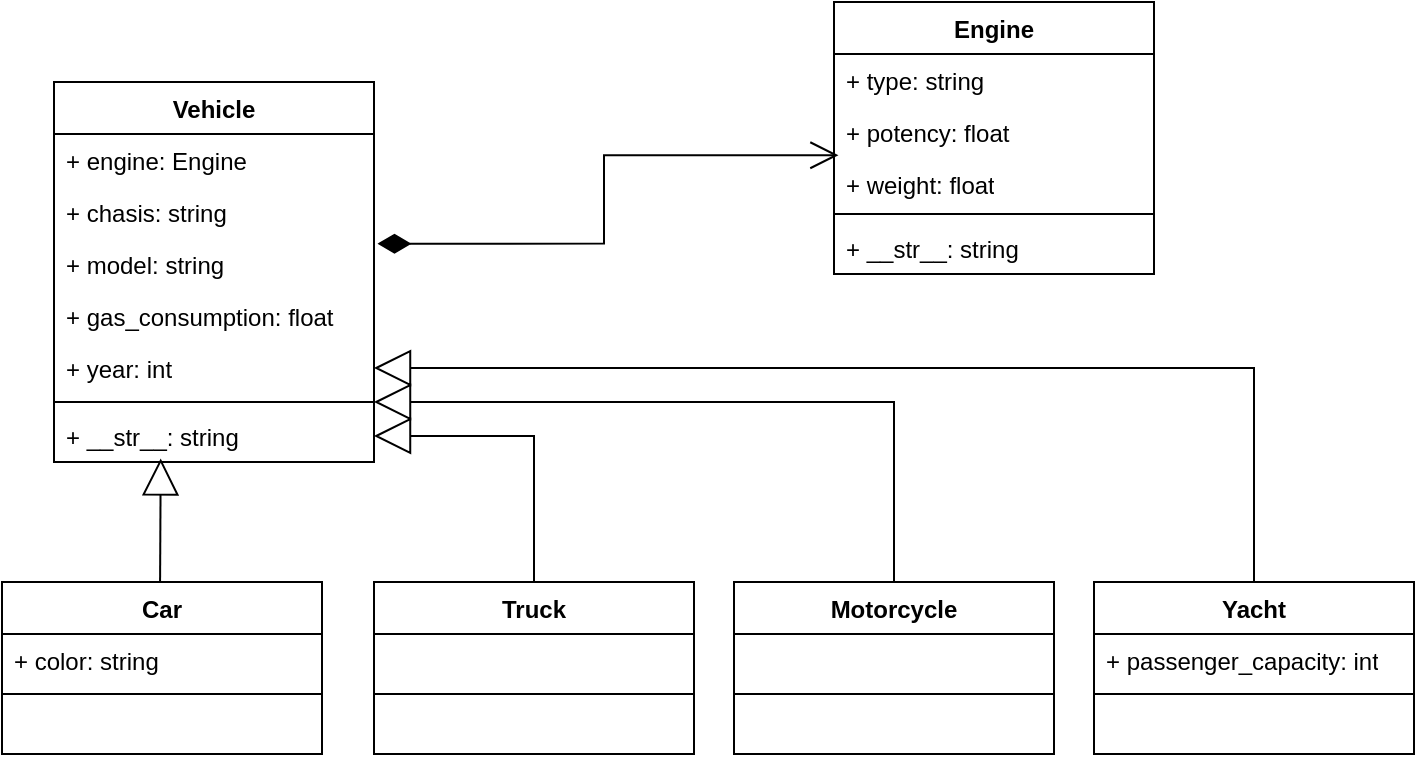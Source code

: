 <mxfile version="24.0.5" type="device">
  <diagram name="Página-1" id="gkjivo3cZMHl6qv3amBQ">
    <mxGraphModel dx="893" dy="496" grid="1" gridSize="10" guides="1" tooltips="1" connect="1" arrows="1" fold="1" page="1" pageScale="1" pageWidth="827" pageHeight="1169" math="0" shadow="0">
      <root>
        <mxCell id="0" />
        <mxCell id="1" parent="0" />
        <mxCell id="MYNZGa0bKSwyFskiWLWn-13" value="Vehicle" style="swimlane;fontStyle=1;align=center;verticalAlign=top;childLayout=stackLayout;horizontal=1;startSize=26;horizontalStack=0;resizeParent=1;resizeParentMax=0;resizeLast=0;collapsible=1;marginBottom=0;whiteSpace=wrap;html=1;" vertex="1" parent="1">
          <mxGeometry x="100" y="100" width="160" height="190" as="geometry" />
        </mxCell>
        <mxCell id="MYNZGa0bKSwyFskiWLWn-14" value="+ engine: Engine&amp;nbsp;" style="text;strokeColor=none;fillColor=none;align=left;verticalAlign=top;spacingLeft=4;spacingRight=4;overflow=hidden;rotatable=0;points=[[0,0.5],[1,0.5]];portConstraint=eastwest;whiteSpace=wrap;html=1;" vertex="1" parent="MYNZGa0bKSwyFskiWLWn-13">
          <mxGeometry y="26" width="160" height="26" as="geometry" />
        </mxCell>
        <mxCell id="MYNZGa0bKSwyFskiWLWn-39" value="+ chasis: string" style="text;strokeColor=none;fillColor=none;align=left;verticalAlign=top;spacingLeft=4;spacingRight=4;overflow=hidden;rotatable=0;points=[[0,0.5],[1,0.5]];portConstraint=eastwest;whiteSpace=wrap;html=1;" vertex="1" parent="MYNZGa0bKSwyFskiWLWn-13">
          <mxGeometry y="52" width="160" height="26" as="geometry" />
        </mxCell>
        <mxCell id="MYNZGa0bKSwyFskiWLWn-40" value="+ model: string" style="text;strokeColor=none;fillColor=none;align=left;verticalAlign=top;spacingLeft=4;spacingRight=4;overflow=hidden;rotatable=0;points=[[0,0.5],[1,0.5]];portConstraint=eastwest;whiteSpace=wrap;html=1;" vertex="1" parent="MYNZGa0bKSwyFskiWLWn-13">
          <mxGeometry y="78" width="160" height="26" as="geometry" />
        </mxCell>
        <mxCell id="MYNZGa0bKSwyFskiWLWn-41" value="+ gas_consumption: float" style="text;strokeColor=none;fillColor=none;align=left;verticalAlign=top;spacingLeft=4;spacingRight=4;overflow=hidden;rotatable=0;points=[[0,0.5],[1,0.5]];portConstraint=eastwest;whiteSpace=wrap;html=1;" vertex="1" parent="MYNZGa0bKSwyFskiWLWn-13">
          <mxGeometry y="104" width="160" height="26" as="geometry" />
        </mxCell>
        <mxCell id="MYNZGa0bKSwyFskiWLWn-42" value="+ year: int" style="text;strokeColor=none;fillColor=none;align=left;verticalAlign=top;spacingLeft=4;spacingRight=4;overflow=hidden;rotatable=0;points=[[0,0.5],[1,0.5]];portConstraint=eastwest;whiteSpace=wrap;html=1;" vertex="1" parent="MYNZGa0bKSwyFskiWLWn-13">
          <mxGeometry y="130" width="160" height="26" as="geometry" />
        </mxCell>
        <mxCell id="MYNZGa0bKSwyFskiWLWn-15" value="" style="line;strokeWidth=1;fillColor=none;align=left;verticalAlign=middle;spacingTop=-1;spacingLeft=3;spacingRight=3;rotatable=0;labelPosition=right;points=[];portConstraint=eastwest;strokeColor=inherit;" vertex="1" parent="MYNZGa0bKSwyFskiWLWn-13">
          <mxGeometry y="156" width="160" height="8" as="geometry" />
        </mxCell>
        <mxCell id="MYNZGa0bKSwyFskiWLWn-16" value="+ __str__: string" style="text;strokeColor=none;fillColor=none;align=left;verticalAlign=top;spacingLeft=4;spacingRight=4;overflow=hidden;rotatable=0;points=[[0,0.5],[1,0.5]];portConstraint=eastwest;whiteSpace=wrap;html=1;" vertex="1" parent="MYNZGa0bKSwyFskiWLWn-13">
          <mxGeometry y="164" width="160" height="26" as="geometry" />
        </mxCell>
        <mxCell id="MYNZGa0bKSwyFskiWLWn-17" value="Car" style="swimlane;fontStyle=1;align=center;verticalAlign=top;childLayout=stackLayout;horizontal=1;startSize=26;horizontalStack=0;resizeParent=1;resizeParentMax=0;resizeLast=0;collapsible=1;marginBottom=0;whiteSpace=wrap;html=1;" vertex="1" parent="1">
          <mxGeometry x="74" y="350" width="160" height="86" as="geometry" />
        </mxCell>
        <mxCell id="MYNZGa0bKSwyFskiWLWn-18" value="+ color: string" style="text;strokeColor=none;fillColor=none;align=left;verticalAlign=top;spacingLeft=4;spacingRight=4;overflow=hidden;rotatable=0;points=[[0,0.5],[1,0.5]];portConstraint=eastwest;whiteSpace=wrap;html=1;" vertex="1" parent="MYNZGa0bKSwyFskiWLWn-17">
          <mxGeometry y="26" width="160" height="26" as="geometry" />
        </mxCell>
        <mxCell id="MYNZGa0bKSwyFskiWLWn-19" value="" style="line;strokeWidth=1;fillColor=none;align=left;verticalAlign=middle;spacingTop=-1;spacingLeft=3;spacingRight=3;rotatable=0;labelPosition=right;points=[];portConstraint=eastwest;strokeColor=inherit;" vertex="1" parent="MYNZGa0bKSwyFskiWLWn-17">
          <mxGeometry y="52" width="160" height="8" as="geometry" />
        </mxCell>
        <mxCell id="MYNZGa0bKSwyFskiWLWn-20" value="&amp;nbsp;&amp;nbsp;" style="text;strokeColor=none;fillColor=none;align=left;verticalAlign=top;spacingLeft=4;spacingRight=4;overflow=hidden;rotatable=0;points=[[0,0.5],[1,0.5]];portConstraint=eastwest;whiteSpace=wrap;html=1;" vertex="1" parent="MYNZGa0bKSwyFskiWLWn-17">
          <mxGeometry y="60" width="160" height="26" as="geometry" />
        </mxCell>
        <mxCell id="MYNZGa0bKSwyFskiWLWn-21" value="Engine" style="swimlane;fontStyle=1;align=center;verticalAlign=top;childLayout=stackLayout;horizontal=1;startSize=26;horizontalStack=0;resizeParent=1;resizeParentMax=0;resizeLast=0;collapsible=1;marginBottom=0;whiteSpace=wrap;html=1;" vertex="1" parent="1">
          <mxGeometry x="490" y="60" width="160" height="136" as="geometry" />
        </mxCell>
        <mxCell id="MYNZGa0bKSwyFskiWLWn-22" value="+ type: string" style="text;strokeColor=none;fillColor=none;align=left;verticalAlign=top;spacingLeft=4;spacingRight=4;overflow=hidden;rotatable=0;points=[[0,0.5],[1,0.5]];portConstraint=eastwest;whiteSpace=wrap;html=1;" vertex="1" parent="MYNZGa0bKSwyFskiWLWn-21">
          <mxGeometry y="26" width="160" height="26" as="geometry" />
        </mxCell>
        <mxCell id="MYNZGa0bKSwyFskiWLWn-43" value="+ potency: float" style="text;strokeColor=none;fillColor=none;align=left;verticalAlign=top;spacingLeft=4;spacingRight=4;overflow=hidden;rotatable=0;points=[[0,0.5],[1,0.5]];portConstraint=eastwest;whiteSpace=wrap;html=1;" vertex="1" parent="MYNZGa0bKSwyFskiWLWn-21">
          <mxGeometry y="52" width="160" height="26" as="geometry" />
        </mxCell>
        <mxCell id="MYNZGa0bKSwyFskiWLWn-44" value="+ weig&lt;span style=&quot;background-color: initial;&quot;&gt;ht: float&lt;/span&gt;" style="text;strokeColor=none;fillColor=none;align=left;verticalAlign=top;spacingLeft=4;spacingRight=4;overflow=hidden;rotatable=0;points=[[0,0.5],[1,0.5]];portConstraint=eastwest;whiteSpace=wrap;html=1;" vertex="1" parent="MYNZGa0bKSwyFskiWLWn-21">
          <mxGeometry y="78" width="160" height="24" as="geometry" />
        </mxCell>
        <mxCell id="MYNZGa0bKSwyFskiWLWn-23" value="" style="line;strokeWidth=1;fillColor=none;align=left;verticalAlign=middle;spacingTop=-1;spacingLeft=3;spacingRight=3;rotatable=0;labelPosition=right;points=[];portConstraint=eastwest;strokeColor=inherit;" vertex="1" parent="MYNZGa0bKSwyFskiWLWn-21">
          <mxGeometry y="102" width="160" height="8" as="geometry" />
        </mxCell>
        <mxCell id="MYNZGa0bKSwyFskiWLWn-24" value="+ __str__: string" style="text;strokeColor=none;fillColor=none;align=left;verticalAlign=top;spacingLeft=4;spacingRight=4;overflow=hidden;rotatable=0;points=[[0,0.5],[1,0.5]];portConstraint=eastwest;whiteSpace=wrap;html=1;" vertex="1" parent="MYNZGa0bKSwyFskiWLWn-21">
          <mxGeometry y="110" width="160" height="26" as="geometry" />
        </mxCell>
        <mxCell id="MYNZGa0bKSwyFskiWLWn-25" value="Truck" style="swimlane;fontStyle=1;align=center;verticalAlign=top;childLayout=stackLayout;horizontal=1;startSize=26;horizontalStack=0;resizeParent=1;resizeParentMax=0;resizeLast=0;collapsible=1;marginBottom=0;whiteSpace=wrap;html=1;" vertex="1" parent="1">
          <mxGeometry x="260" y="350" width="160" height="86" as="geometry" />
        </mxCell>
        <mxCell id="MYNZGa0bKSwyFskiWLWn-26" value="&amp;nbsp;&amp;nbsp;" style="text;strokeColor=none;fillColor=none;align=left;verticalAlign=top;spacingLeft=4;spacingRight=4;overflow=hidden;rotatable=0;points=[[0,0.5],[1,0.5]];portConstraint=eastwest;whiteSpace=wrap;html=1;" vertex="1" parent="MYNZGa0bKSwyFskiWLWn-25">
          <mxGeometry y="26" width="160" height="26" as="geometry" />
        </mxCell>
        <mxCell id="MYNZGa0bKSwyFskiWLWn-27" value="" style="line;strokeWidth=1;fillColor=none;align=left;verticalAlign=middle;spacingTop=-1;spacingLeft=3;spacingRight=3;rotatable=0;labelPosition=right;points=[];portConstraint=eastwest;strokeColor=inherit;" vertex="1" parent="MYNZGa0bKSwyFskiWLWn-25">
          <mxGeometry y="52" width="160" height="8" as="geometry" />
        </mxCell>
        <mxCell id="MYNZGa0bKSwyFskiWLWn-28" value="&amp;nbsp;&amp;nbsp;" style="text;strokeColor=none;fillColor=none;align=left;verticalAlign=top;spacingLeft=4;spacingRight=4;overflow=hidden;rotatable=0;points=[[0,0.5],[1,0.5]];portConstraint=eastwest;whiteSpace=wrap;html=1;" vertex="1" parent="MYNZGa0bKSwyFskiWLWn-25">
          <mxGeometry y="60" width="160" height="26" as="geometry" />
        </mxCell>
        <mxCell id="MYNZGa0bKSwyFskiWLWn-29" value="Motorcycle" style="swimlane;fontStyle=1;align=center;verticalAlign=top;childLayout=stackLayout;horizontal=1;startSize=26;horizontalStack=0;resizeParent=1;resizeParentMax=0;resizeLast=0;collapsible=1;marginBottom=0;whiteSpace=wrap;html=1;" vertex="1" parent="1">
          <mxGeometry x="440" y="350" width="160" height="86" as="geometry" />
        </mxCell>
        <mxCell id="MYNZGa0bKSwyFskiWLWn-30" value="&amp;nbsp;&amp;nbsp;" style="text;strokeColor=none;fillColor=none;align=left;verticalAlign=top;spacingLeft=4;spacingRight=4;overflow=hidden;rotatable=0;points=[[0,0.5],[1,0.5]];portConstraint=eastwest;whiteSpace=wrap;html=1;" vertex="1" parent="MYNZGa0bKSwyFskiWLWn-29">
          <mxGeometry y="26" width="160" height="26" as="geometry" />
        </mxCell>
        <mxCell id="MYNZGa0bKSwyFskiWLWn-31" value="" style="line;strokeWidth=1;fillColor=none;align=left;verticalAlign=middle;spacingTop=-1;spacingLeft=3;spacingRight=3;rotatable=0;labelPosition=right;points=[];portConstraint=eastwest;strokeColor=inherit;" vertex="1" parent="MYNZGa0bKSwyFskiWLWn-29">
          <mxGeometry y="52" width="160" height="8" as="geometry" />
        </mxCell>
        <mxCell id="MYNZGa0bKSwyFskiWLWn-32" value="&amp;nbsp;&amp;nbsp;" style="text;strokeColor=none;fillColor=none;align=left;verticalAlign=top;spacingLeft=4;spacingRight=4;overflow=hidden;rotatable=0;points=[[0,0.5],[1,0.5]];portConstraint=eastwest;whiteSpace=wrap;html=1;" vertex="1" parent="MYNZGa0bKSwyFskiWLWn-29">
          <mxGeometry y="60" width="160" height="26" as="geometry" />
        </mxCell>
        <mxCell id="MYNZGa0bKSwyFskiWLWn-34" value="Yacht" style="swimlane;fontStyle=1;align=center;verticalAlign=top;childLayout=stackLayout;horizontal=1;startSize=26;horizontalStack=0;resizeParent=1;resizeParentMax=0;resizeLast=0;collapsible=1;marginBottom=0;whiteSpace=wrap;html=1;" vertex="1" parent="1">
          <mxGeometry x="620" y="350" width="160" height="86" as="geometry" />
        </mxCell>
        <mxCell id="MYNZGa0bKSwyFskiWLWn-35" value="+ passenger_capacity: int" style="text;strokeColor=none;fillColor=none;align=left;verticalAlign=top;spacingLeft=4;spacingRight=4;overflow=hidden;rotatable=0;points=[[0,0.5],[1,0.5]];portConstraint=eastwest;whiteSpace=wrap;html=1;" vertex="1" parent="MYNZGa0bKSwyFskiWLWn-34">
          <mxGeometry y="26" width="160" height="26" as="geometry" />
        </mxCell>
        <mxCell id="MYNZGa0bKSwyFskiWLWn-36" value="" style="line;strokeWidth=1;fillColor=none;align=left;verticalAlign=middle;spacingTop=-1;spacingLeft=3;spacingRight=3;rotatable=0;labelPosition=right;points=[];portConstraint=eastwest;strokeColor=inherit;" vertex="1" parent="MYNZGa0bKSwyFskiWLWn-34">
          <mxGeometry y="52" width="160" height="8" as="geometry" />
        </mxCell>
        <mxCell id="MYNZGa0bKSwyFskiWLWn-37" value="&amp;nbsp;&amp;nbsp;" style="text;strokeColor=none;fillColor=none;align=left;verticalAlign=top;spacingLeft=4;spacingRight=4;overflow=hidden;rotatable=0;points=[[0,0.5],[1,0.5]];portConstraint=eastwest;whiteSpace=wrap;html=1;" vertex="1" parent="MYNZGa0bKSwyFskiWLWn-34">
          <mxGeometry y="60" width="160" height="26" as="geometry" />
        </mxCell>
        <mxCell id="MYNZGa0bKSwyFskiWLWn-47" value="" style="endArrow=block;endSize=16;endFill=0;html=1;rounded=0;exitX=0.494;exitY=0;exitDx=0;exitDy=0;entryX=0.346;entryY=0.931;entryDx=0;entryDy=0;entryPerimeter=0;exitPerimeter=0;" edge="1" parent="1" source="MYNZGa0bKSwyFskiWLWn-17">
          <mxGeometry width="160" relative="1" as="geometry">
            <mxPoint x="158" y="350" as="sourcePoint" />
            <mxPoint x="153.36" y="288.206" as="targetPoint" />
          </mxGeometry>
        </mxCell>
        <mxCell id="MYNZGa0bKSwyFskiWLWn-48" value="" style="endArrow=block;endSize=16;endFill=0;html=1;rounded=0;entryX=1;entryY=0.5;entryDx=0;entryDy=0;exitX=0.5;exitY=0;exitDx=0;exitDy=0;" edge="1" parent="1" source="MYNZGa0bKSwyFskiWLWn-25" target="MYNZGa0bKSwyFskiWLWn-16">
          <mxGeometry width="160" relative="1" as="geometry">
            <mxPoint x="410" y="300" as="sourcePoint" />
            <mxPoint x="570" y="300" as="targetPoint" />
            <Array as="points">
              <mxPoint x="340" y="277" />
            </Array>
          </mxGeometry>
        </mxCell>
        <mxCell id="MYNZGa0bKSwyFskiWLWn-49" value="" style="endArrow=block;endSize=16;endFill=0;html=1;rounded=0;exitX=0.5;exitY=0;exitDx=0;exitDy=0;" edge="1" parent="1" source="MYNZGa0bKSwyFskiWLWn-29">
          <mxGeometry width="160" relative="1" as="geometry">
            <mxPoint x="410" y="300" as="sourcePoint" />
            <mxPoint x="260" y="260" as="targetPoint" />
            <Array as="points">
              <mxPoint x="520" y="260" />
            </Array>
          </mxGeometry>
        </mxCell>
        <mxCell id="MYNZGa0bKSwyFskiWLWn-50" value="" style="endArrow=block;endSize=16;endFill=0;html=1;rounded=0;entryX=1;entryY=0.5;entryDx=0;entryDy=0;exitX=0.5;exitY=0;exitDx=0;exitDy=0;" edge="1" parent="1" source="MYNZGa0bKSwyFskiWLWn-34" target="MYNZGa0bKSwyFskiWLWn-42">
          <mxGeometry width="160" relative="1" as="geometry">
            <mxPoint x="410" y="300" as="sourcePoint" />
            <mxPoint x="570" y="300" as="targetPoint" />
            <Array as="points">
              <mxPoint x="700" y="243" />
            </Array>
          </mxGeometry>
        </mxCell>
        <mxCell id="MYNZGa0bKSwyFskiWLWn-46" value="&lt;div&gt;&lt;br&gt;&lt;/div&gt;&lt;div&gt;&lt;br&gt;&lt;/div&gt;" style="endArrow=open;html=1;endSize=12;startArrow=diamondThin;startSize=14;startFill=1;edgeStyle=orthogonalEdgeStyle;align=left;verticalAlign=bottom;rounded=0;exitX=1.011;exitY=1.109;exitDx=0;exitDy=0;entryX=0.014;entryY=-0.057;entryDx=0;entryDy=0;entryPerimeter=0;exitPerimeter=0;" edge="1" parent="1" source="MYNZGa0bKSwyFskiWLWn-39" target="MYNZGa0bKSwyFskiWLWn-44">
          <mxGeometry x="-1" y="3" relative="1" as="geometry">
            <mxPoint x="410" y="150" as="sourcePoint" />
            <mxPoint x="300" y="280" as="targetPoint" />
          </mxGeometry>
        </mxCell>
      </root>
    </mxGraphModel>
  </diagram>
</mxfile>
